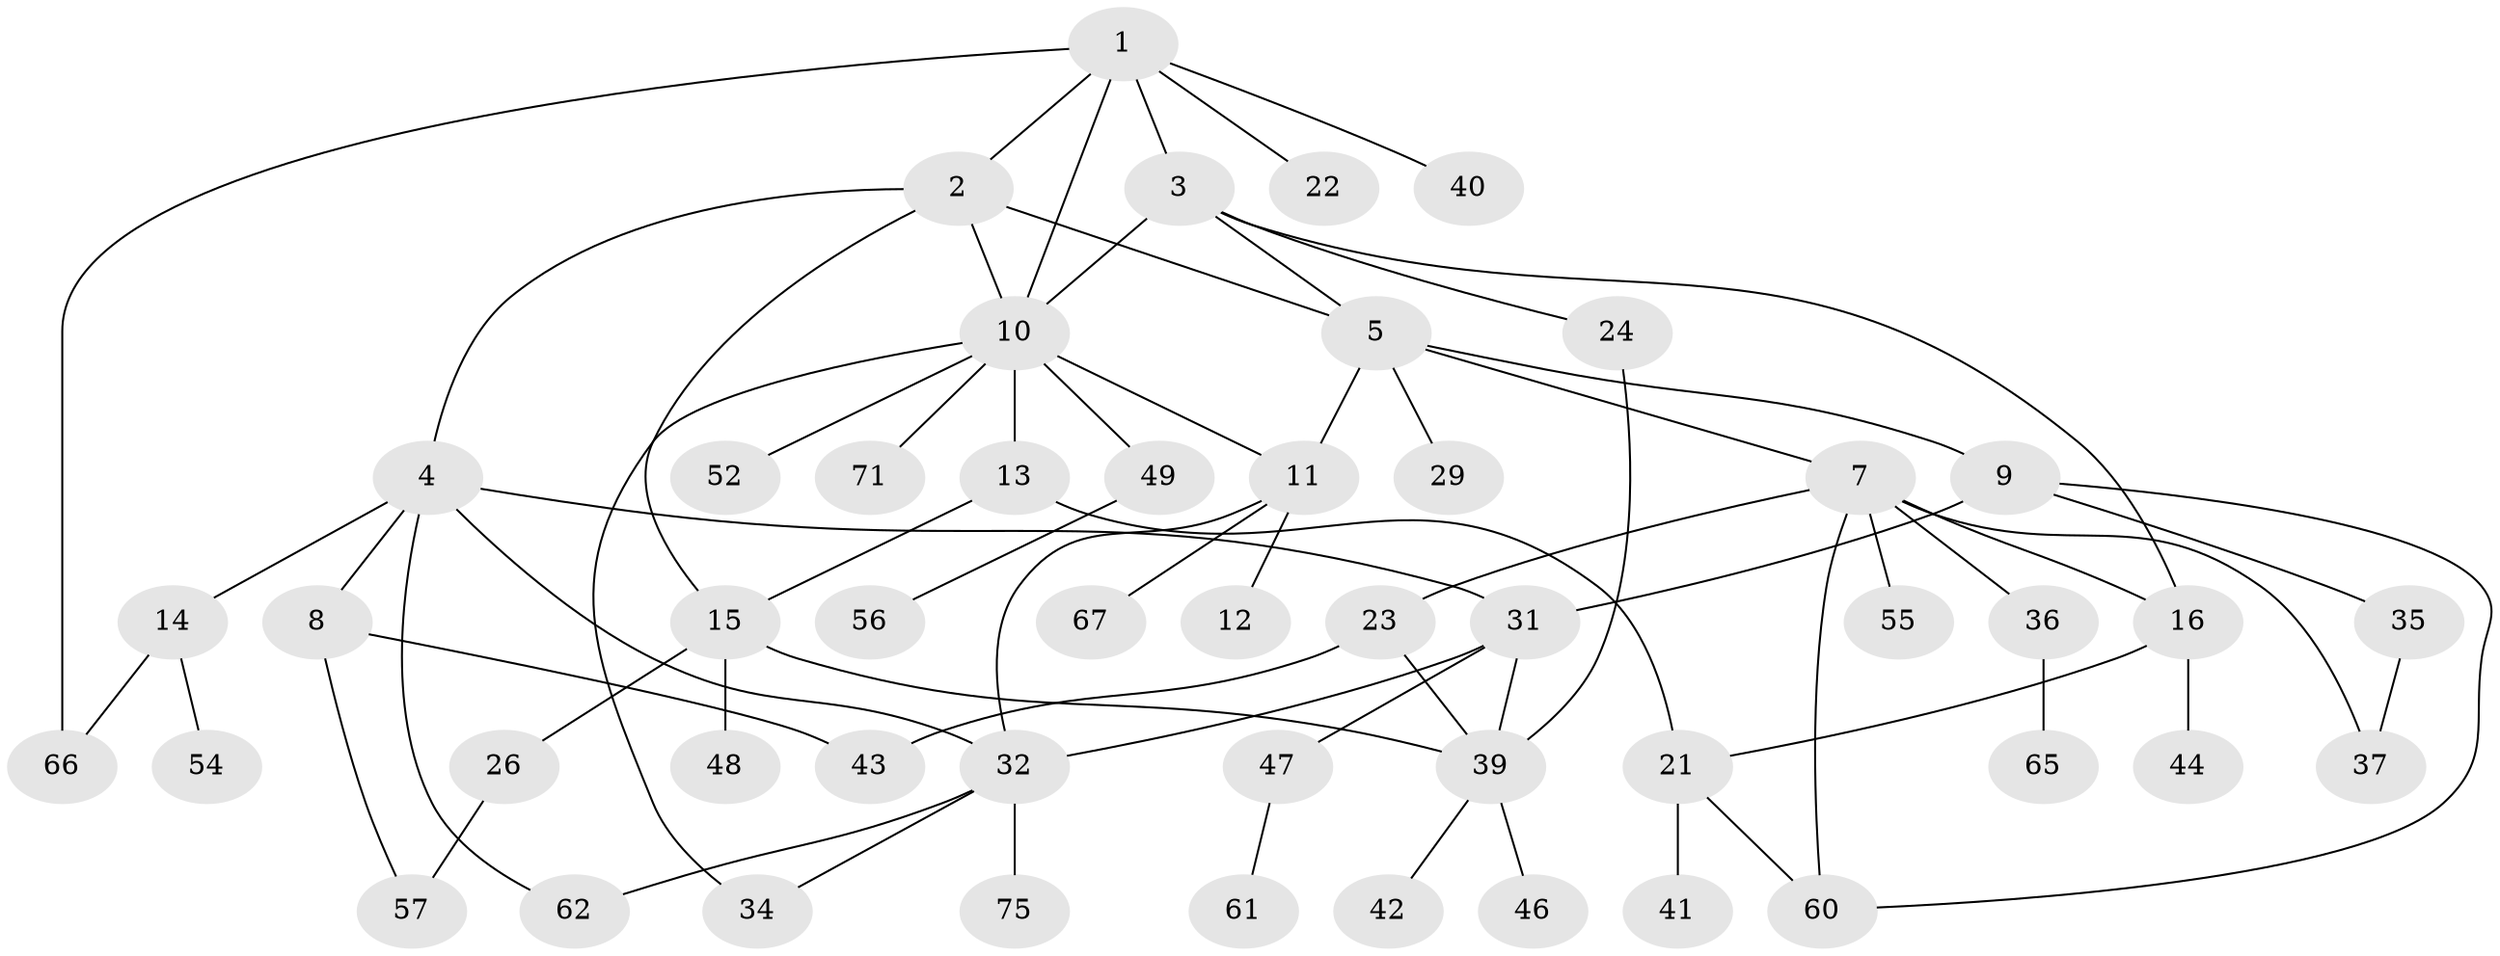 // original degree distribution, {5: 0.09333333333333334, 2: 0.24, 6: 0.02666666666666667, 4: 0.09333333333333334, 7: 0.013333333333333334, 3: 0.22666666666666666, 1: 0.30666666666666664}
// Generated by graph-tools (version 1.1) at 2025/10/02/27/25 16:10:54]
// undirected, 50 vertices, 70 edges
graph export_dot {
graph [start="1"]
  node [color=gray90,style=filled];
  1 [super="+20"];
  2 [super="+6"];
  3 [super="+68"];
  4 [super="+17"];
  5 [super="+64"];
  7 [super="+19"];
  8 [super="+50"];
  9 [super="+18"];
  10 [super="+28"];
  11 [super="+33"];
  12 [super="+70"];
  13 [super="+74"];
  14 [super="+30"];
  15 [super="+25"];
  16 [super="+53"];
  21 [super="+27"];
  22;
  23;
  24;
  26;
  29;
  31 [super="+38"];
  32 [super="+73"];
  34;
  35;
  36 [super="+45"];
  37 [super="+58"];
  39 [super="+59"];
  40;
  41;
  42;
  43 [super="+51"];
  44;
  46;
  47 [super="+72"];
  48 [super="+63"];
  49;
  52;
  54;
  55;
  56;
  57 [super="+69"];
  60;
  61;
  62;
  65;
  66;
  67;
  71;
  75;
  1 -- 2;
  1 -- 3;
  1 -- 40;
  1 -- 66;
  1 -- 22;
  1 -- 10;
  2 -- 4;
  2 -- 15;
  2 -- 5;
  2 -- 10;
  3 -- 5;
  3 -- 16;
  3 -- 24;
  3 -- 10;
  4 -- 8;
  4 -- 14;
  4 -- 31;
  4 -- 32;
  4 -- 62;
  5 -- 7;
  5 -- 9;
  5 -- 29;
  5 -- 11;
  7 -- 36;
  7 -- 37;
  7 -- 60;
  7 -- 23;
  7 -- 55;
  7 -- 16;
  8 -- 57;
  8 -- 43;
  9 -- 31 [weight=2];
  9 -- 60;
  9 -- 35;
  10 -- 11;
  10 -- 13;
  10 -- 34;
  10 -- 52;
  10 -- 71;
  10 -- 49;
  11 -- 12;
  11 -- 67;
  11 -- 32;
  13 -- 21;
  13 -- 15;
  14 -- 54;
  14 -- 66;
  15 -- 26;
  15 -- 48;
  15 -- 39;
  16 -- 44;
  16 -- 21;
  21 -- 41;
  21 -- 60;
  23 -- 43;
  23 -- 39;
  24 -- 39;
  26 -- 57;
  31 -- 32;
  31 -- 47;
  31 -- 39;
  32 -- 75;
  32 -- 34;
  32 -- 62;
  35 -- 37;
  36 -- 65;
  39 -- 42;
  39 -- 46;
  47 -- 61;
  49 -- 56;
}
